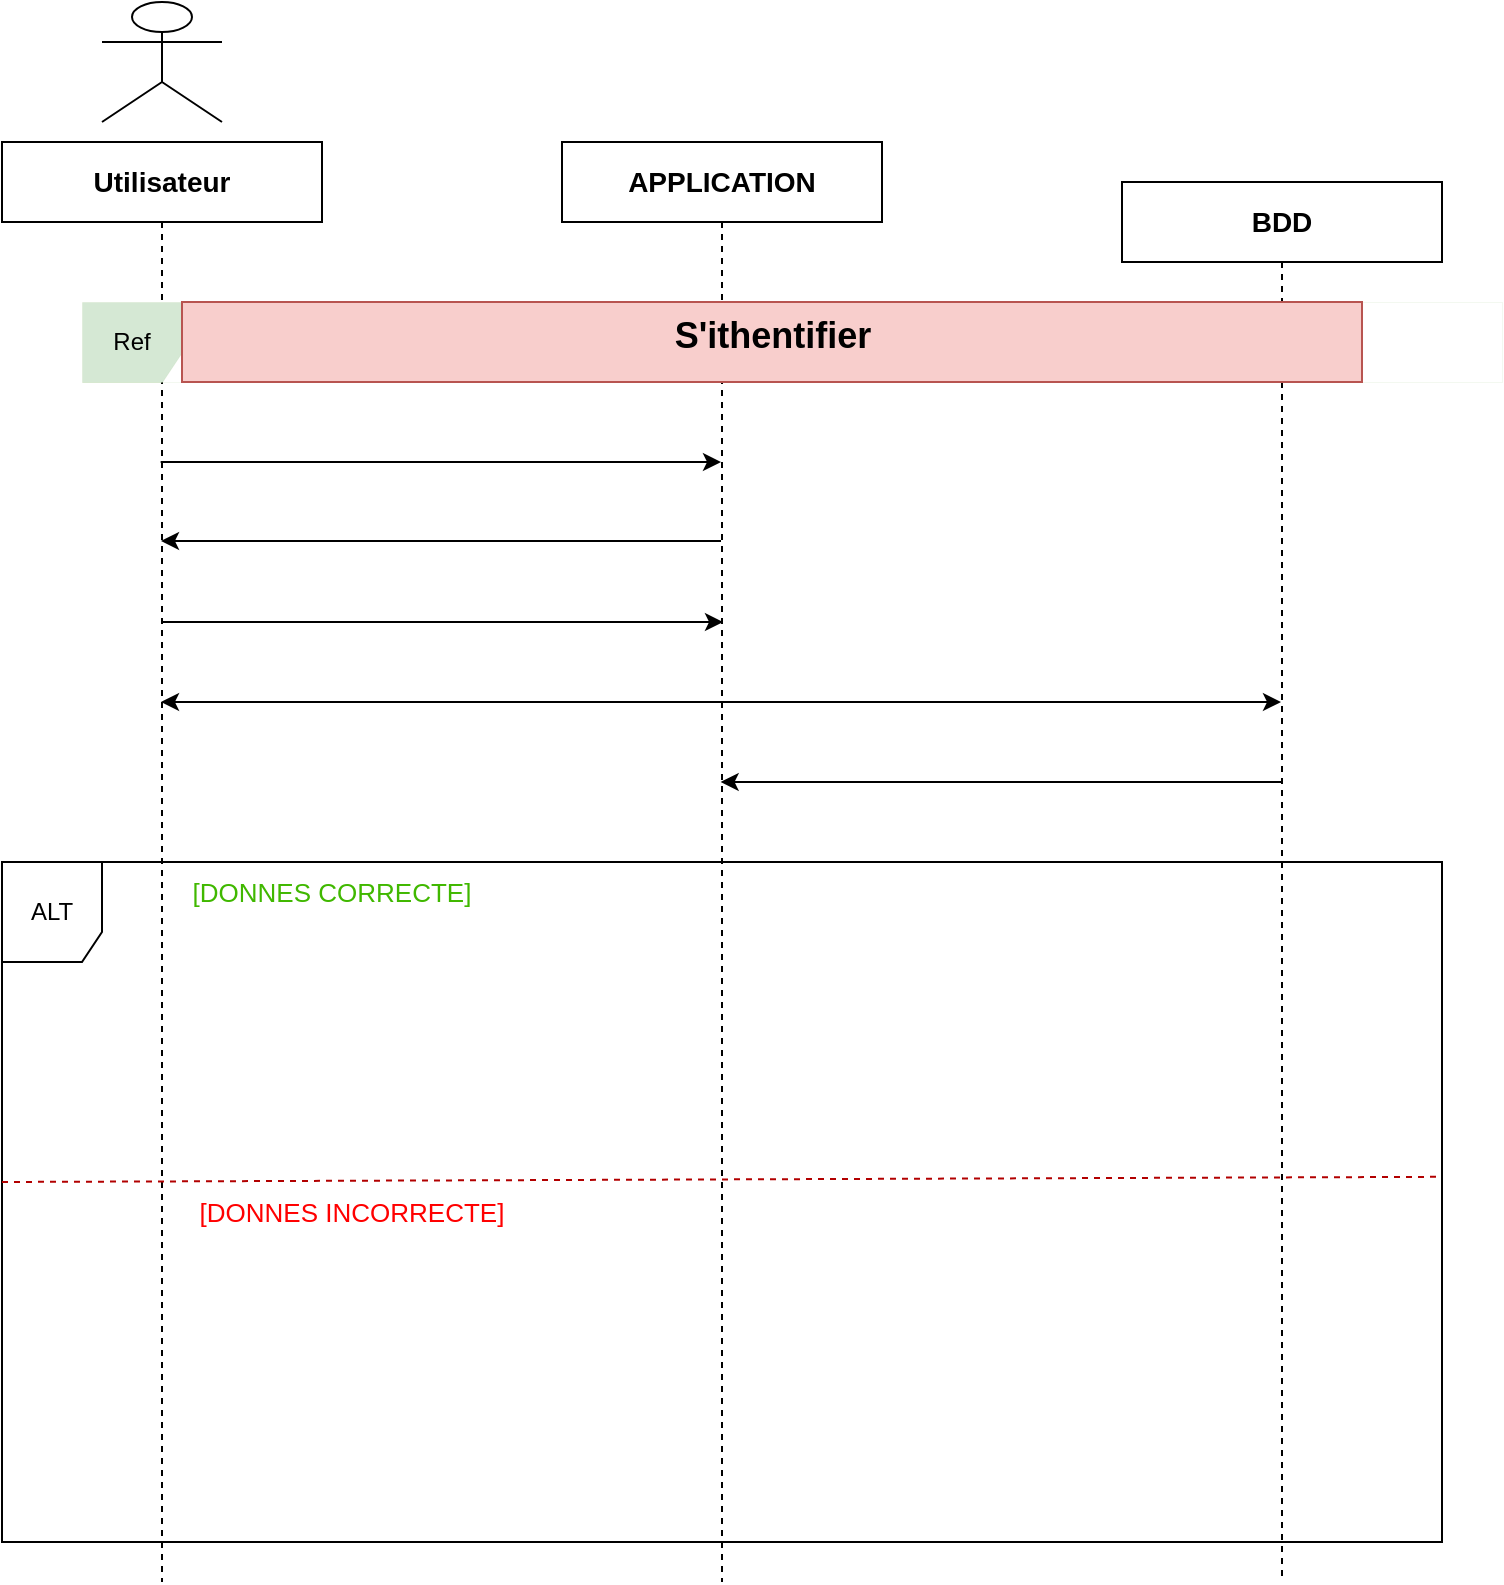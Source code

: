 <mxfile version="24.1.0" type="github">
  <diagram name="Page-1" id="j8Do_PMkOM-cNPbMsA3i">
    <mxGraphModel dx="881" dy="496" grid="1" gridSize="10" guides="1" tooltips="1" connect="1" arrows="1" fold="1" page="1" pageScale="1" pageWidth="850" pageHeight="1100" math="0" shadow="0">
      <root>
        <mxCell id="0" />
        <mxCell id="1" parent="0" />
        <mxCell id="UNh0rHda73pBtn_PzT1t-31" style="edgeStyle=elbowEdgeStyle;rounded=0;orthogonalLoop=1;jettySize=auto;html=1;elbow=vertical;curved=0;" edge="1" parent="1" source="UNh0rHda73pBtn_PzT1t-1" target="UNh0rHda73pBtn_PzT1t-21">
          <mxGeometry relative="1" as="geometry" />
        </mxCell>
        <mxCell id="UNh0rHda73pBtn_PzT1t-32" style="edgeStyle=elbowEdgeStyle;rounded=0;orthogonalLoop=1;jettySize=auto;html=1;elbow=vertical;curved=0;" edge="1" parent="1">
          <mxGeometry relative="1" as="geometry">
            <mxPoint x="119.324" y="560.001" as="sourcePoint" />
            <mxPoint x="399.5" y="560.001" as="targetPoint" />
          </mxGeometry>
        </mxCell>
        <mxCell id="UNh0rHda73pBtn_PzT1t-1" value="&lt;font style=&quot;font-size: 14px;&quot;&gt;&lt;b&gt;Utilisateur&lt;/b&gt;&lt;/font&gt;" style="shape=umlLifeline;perimeter=lifelinePerimeter;whiteSpace=wrap;html=1;container=1;dropTarget=0;collapsible=0;recursiveResize=0;outlineConnect=0;portConstraint=eastwest;newEdgeStyle={&quot;edgeStyle&quot;:&quot;elbowEdgeStyle&quot;,&quot;elbow&quot;:&quot;vertical&quot;,&quot;curved&quot;:0,&quot;rounded&quot;:0};size=40;" vertex="1" parent="1">
          <mxGeometry x="40" y="400" width="160" height="720" as="geometry" />
        </mxCell>
        <mxCell id="UNh0rHda73pBtn_PzT1t-29" style="edgeStyle=elbowEdgeStyle;rounded=0;orthogonalLoop=1;jettySize=auto;html=1;elbow=vertical;curved=0;" edge="1" parent="1">
          <mxGeometry relative="1" as="geometry">
            <mxPoint x="679.5" y="720.002" as="sourcePoint" />
            <mxPoint x="399.324" y="720.002" as="targetPoint" />
          </mxGeometry>
        </mxCell>
        <mxCell id="UNh0rHda73pBtn_PzT1t-2" value="&lt;font style=&quot;font-size: 14px;&quot;&gt;&lt;b&gt;BDD&lt;/b&gt;&lt;/font&gt;" style="shape=umlLifeline;perimeter=lifelinePerimeter;whiteSpace=wrap;html=1;container=1;dropTarget=0;collapsible=0;recursiveResize=0;outlineConnect=0;portConstraint=eastwest;newEdgeStyle={&quot;edgeStyle&quot;:&quot;elbowEdgeStyle&quot;,&quot;elbow&quot;:&quot;vertical&quot;,&quot;curved&quot;:0,&quot;rounded&quot;:0};" vertex="1" parent="1">
          <mxGeometry x="600" y="420" width="160" height="700" as="geometry" />
        </mxCell>
        <mxCell id="UNh0rHda73pBtn_PzT1t-10" style="edgeStyle=elbowEdgeStyle;rounded=0;orthogonalLoop=1;jettySize=auto;html=1;elbow=vertical;curved=0;" edge="1" parent="1">
          <mxGeometry relative="1" as="geometry">
            <mxPoint x="399.5" y="599.5" as="sourcePoint" />
            <mxPoint x="119.5" y="599.5" as="targetPoint" />
            <Array as="points">
              <mxPoint x="250" y="599.5" />
              <mxPoint x="270" y="589.5" />
            </Array>
          </mxGeometry>
        </mxCell>
        <mxCell id="UNh0rHda73pBtn_PzT1t-12" style="edgeStyle=elbowEdgeStyle;rounded=0;orthogonalLoop=1;jettySize=auto;html=1;elbow=vertical;curved=0;" edge="1" parent="1">
          <mxGeometry relative="1" as="geometry">
            <mxPoint x="399.5" y="680" as="sourcePoint" />
            <mxPoint x="119.5" y="680" as="targetPoint" />
          </mxGeometry>
        </mxCell>
        <mxCell id="UNh0rHda73pBtn_PzT1t-13" style="edgeStyle=elbowEdgeStyle;rounded=0;orthogonalLoop=1;jettySize=auto;html=1;elbow=vertical;curved=0;" edge="1" parent="1">
          <mxGeometry relative="1" as="geometry">
            <mxPoint x="399.5" y="680" as="sourcePoint" />
            <mxPoint x="679.5" y="680" as="targetPoint" />
          </mxGeometry>
        </mxCell>
        <mxCell id="UNh0rHda73pBtn_PzT1t-4" value="&lt;font style=&quot;font-size: 14px;&quot;&gt;&lt;b&gt;APPLICATION&lt;/b&gt;&lt;/font&gt;" style="shape=umlLifeline;perimeter=lifelinePerimeter;whiteSpace=wrap;html=1;container=1;dropTarget=0;collapsible=0;recursiveResize=0;outlineConnect=0;portConstraint=eastwest;newEdgeStyle={&quot;edgeStyle&quot;:&quot;elbowEdgeStyle&quot;,&quot;elbow&quot;:&quot;vertical&quot;,&quot;curved&quot;:0,&quot;rounded&quot;:0};size=40;" vertex="1" parent="1">
          <mxGeometry x="320" y="400" width="160" height="720" as="geometry" />
        </mxCell>
        <mxCell id="UNh0rHda73pBtn_PzT1t-5" value="" style="shape=umlActor;verticalLabelPosition=bottom;verticalAlign=top;html=1;" vertex="1" parent="1">
          <mxGeometry x="90" y="330" width="60" height="60" as="geometry" />
        </mxCell>
        <mxCell id="UNh0rHda73pBtn_PzT1t-11" style="edgeStyle=elbowEdgeStyle;rounded=0;orthogonalLoop=1;jettySize=auto;html=1;elbow=vertical;curved=0;" edge="1" parent="1">
          <mxGeometry relative="1" as="geometry">
            <mxPoint x="120" y="640" as="sourcePoint" />
            <mxPoint x="400.5" y="640" as="targetPoint" />
          </mxGeometry>
        </mxCell>
        <mxCell id="UNh0rHda73pBtn_PzT1t-14" value="Ref" style="shape=umlFrame;whiteSpace=wrap;html=1;pointerEvents=0;recursiveResize=0;container=1;collapsible=0;width=50;fillColor=#d5e8d4;strokeColor=#82b366;swimlaneFillColor=none;height=40;strokeWidth=0;" vertex="1" parent="1">
          <mxGeometry x="80" y="480" width="710" height="40" as="geometry" />
        </mxCell>
        <mxCell id="UNh0rHda73pBtn_PzT1t-15" value="&lt;div&gt;&lt;span style=&quot;background-color: initial;&quot;&gt;&lt;b&gt;&lt;font style=&quot;font-size: 18px;&quot;&gt;S&#39;ithentifier&lt;/font&gt;&lt;/b&gt;&lt;/span&gt;&lt;br&gt;&lt;/div&gt;" style="text;align=center;html=1;fillColor=#f8cecc;strokeColor=#b85450;" vertex="1" parent="UNh0rHda73pBtn_PzT1t-14">
          <mxGeometry width="590" height="40" relative="1" as="geometry">
            <mxPoint x="50" as="offset" />
          </mxGeometry>
        </mxCell>
        <mxCell id="UNh0rHda73pBtn_PzT1t-21" value="ALT" style="shape=umlFrame;whiteSpace=wrap;html=1;pointerEvents=0;recursiveResize=0;container=1;collapsible=0;width=50;height=50;" vertex="1" parent="1">
          <mxGeometry x="40" y="760" width="720" height="340" as="geometry" />
        </mxCell>
        <mxCell id="UNh0rHda73pBtn_PzT1t-24" value="" style="endArrow=none;dashed=1;html=1;rounded=0;entryX=0.998;entryY=0.463;entryDx=0;entryDy=0;entryPerimeter=0;exitX=-0.005;exitY=0.554;exitDx=0;exitDy=0;exitPerimeter=0;fillColor=#e51400;strokeColor=#B20000;" edge="1" parent="UNh0rHda73pBtn_PzT1t-21" target="UNh0rHda73pBtn_PzT1t-21">
          <mxGeometry width="50" height="50" relative="1" as="geometry">
            <mxPoint x="8.971e-14" y="160.0" as="sourcePoint" />
            <mxPoint x="725.04" y="156.76" as="targetPoint" />
          </mxGeometry>
        </mxCell>
        <mxCell id="UNh0rHda73pBtn_PzT1t-26" value="&lt;font color=&quot;#40b800&quot; style=&quot;font-size: 13px;&quot;&gt;[DONNES CORRECTE]&lt;/font&gt;" style="text;strokeColor=none;align=center;fillColor=none;html=1;verticalAlign=middle;whiteSpace=wrap;rounded=0;" vertex="1" parent="UNh0rHda73pBtn_PzT1t-21">
          <mxGeometry x="90" width="150" height="30" as="geometry" />
        </mxCell>
        <mxCell id="UNh0rHda73pBtn_PzT1t-27" value="&lt;font color=&quot;#ff0000&quot; style=&quot;font-size: 13px;&quot;&gt;[DONNES INCORRECTE]&lt;/font&gt;" style="text;strokeColor=none;align=center;fillColor=none;html=1;verticalAlign=middle;whiteSpace=wrap;rounded=0;" vertex="1" parent="UNh0rHda73pBtn_PzT1t-21">
          <mxGeometry x="90" y="160" width="170" height="30" as="geometry" />
        </mxCell>
      </root>
    </mxGraphModel>
  </diagram>
</mxfile>
